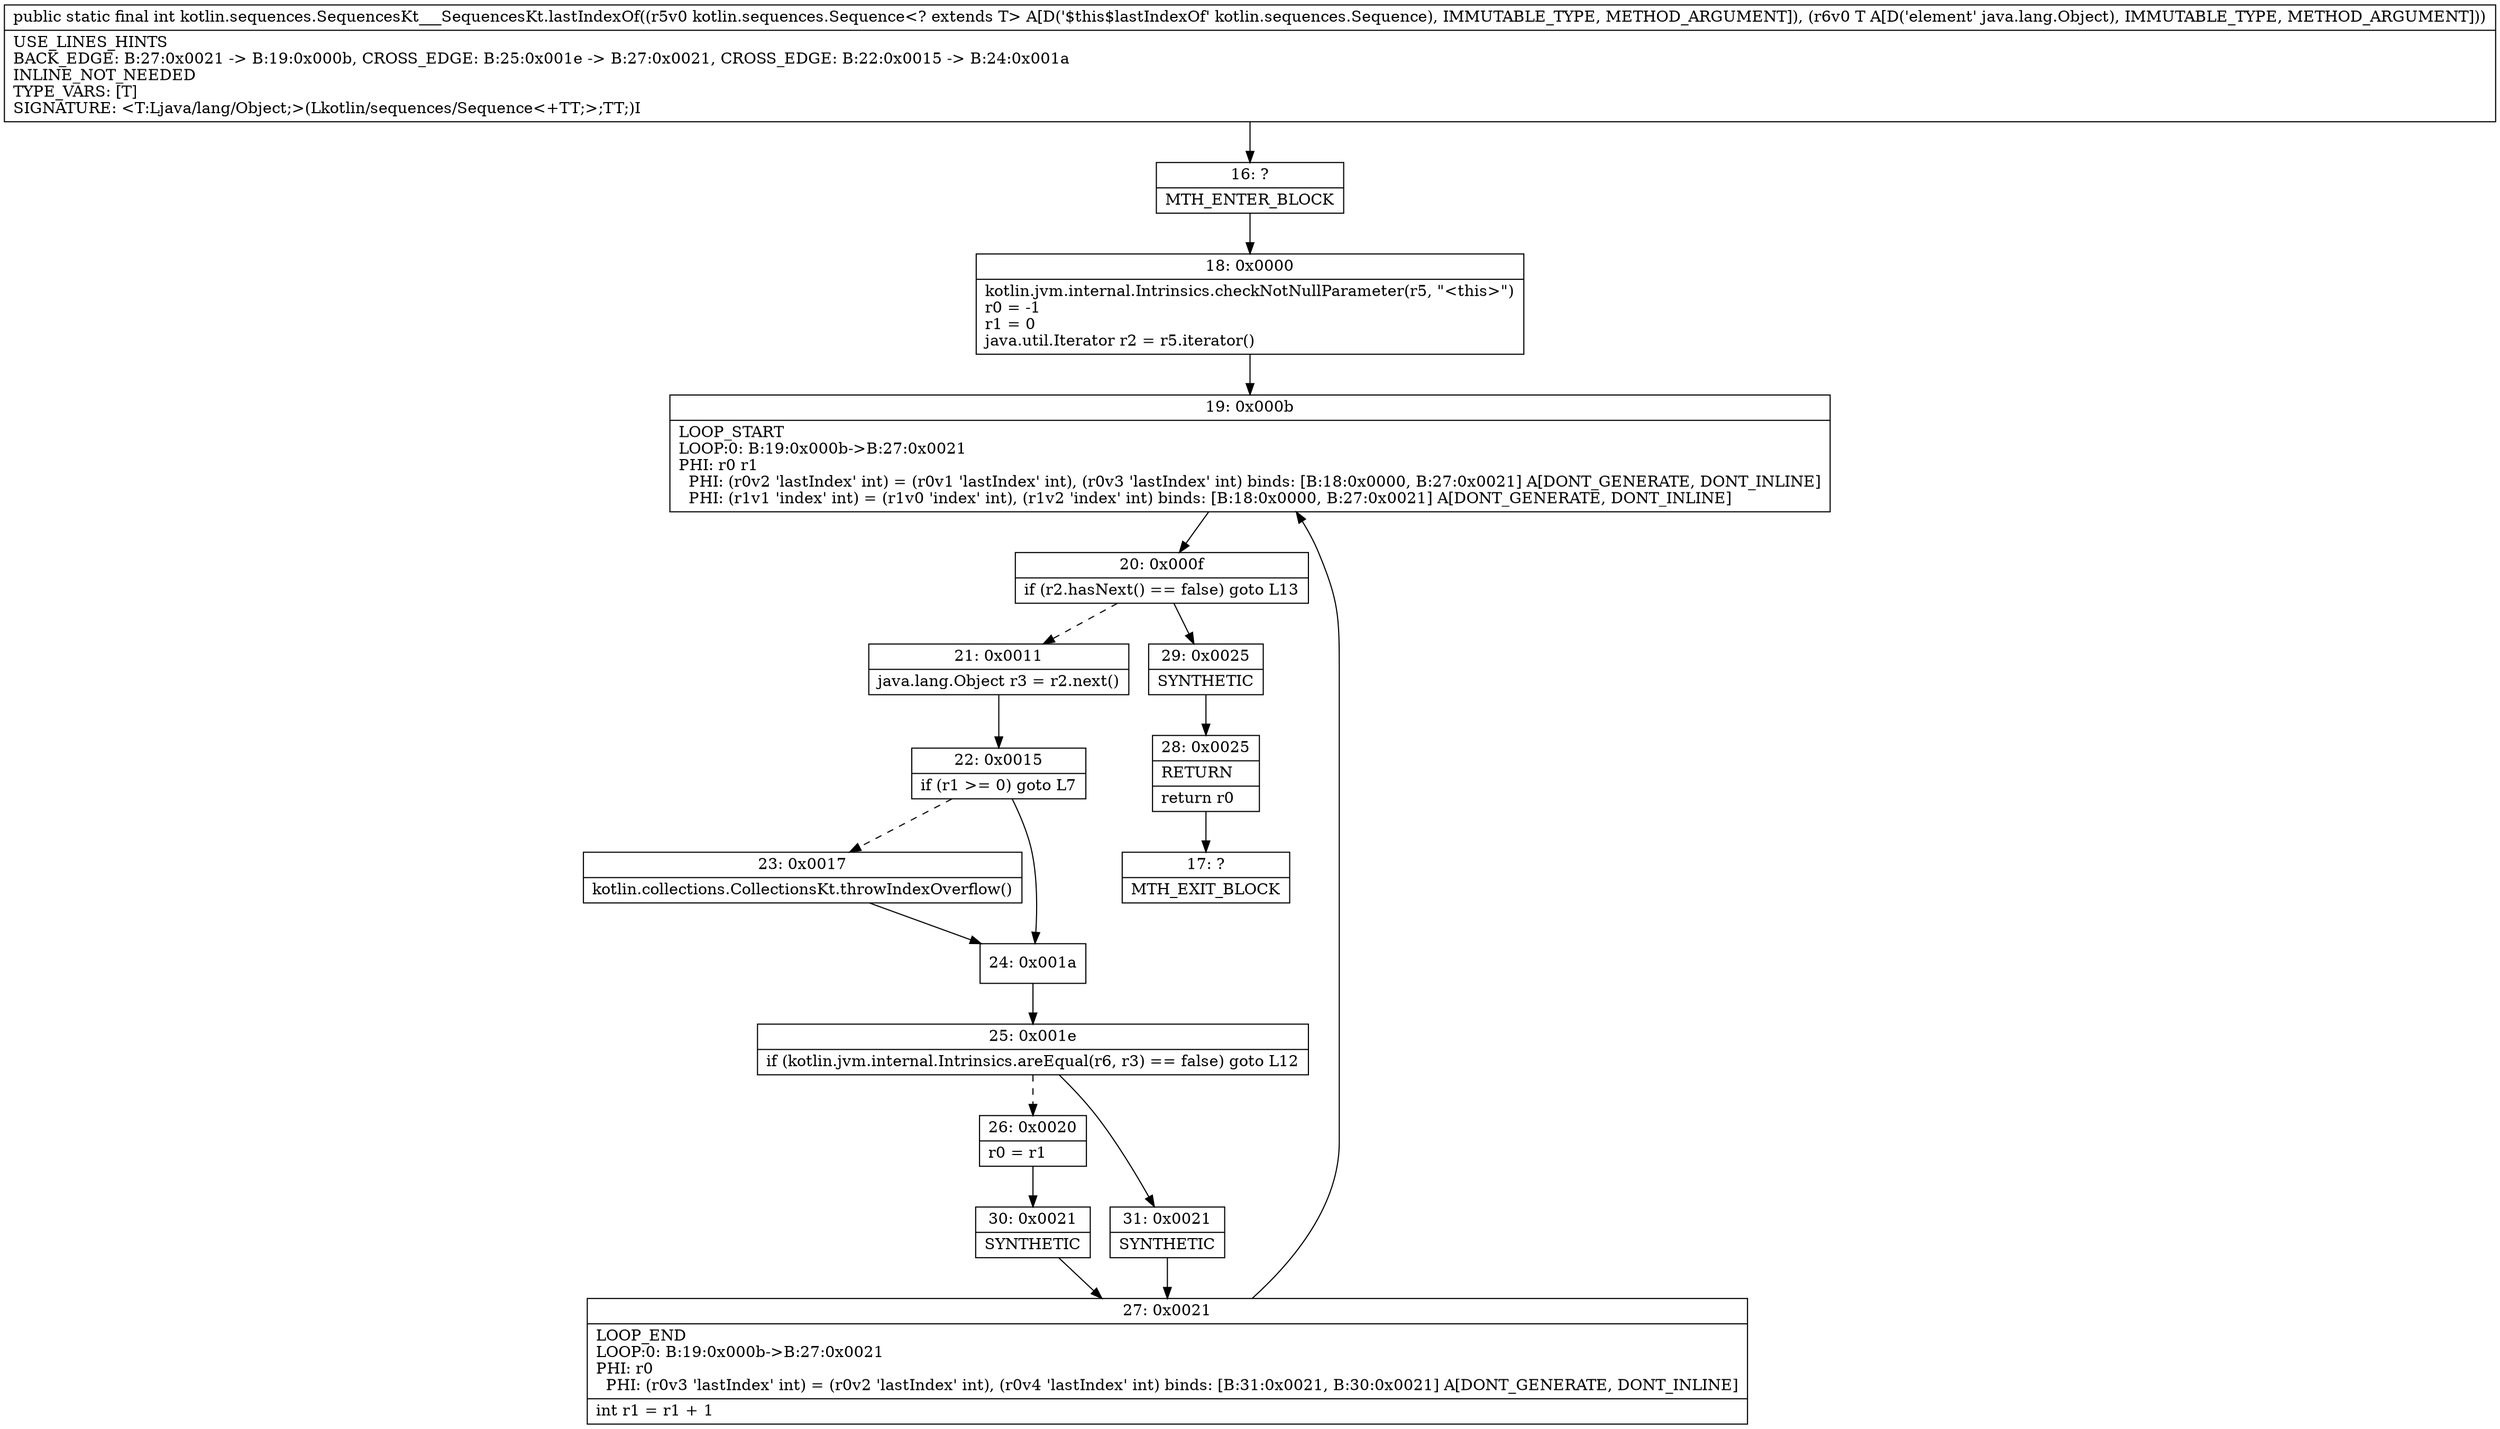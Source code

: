 digraph "CFG forkotlin.sequences.SequencesKt___SequencesKt.lastIndexOf(Lkotlin\/sequences\/Sequence;Ljava\/lang\/Object;)I" {
Node_16 [shape=record,label="{16\:\ ?|MTH_ENTER_BLOCK\l}"];
Node_18 [shape=record,label="{18\:\ 0x0000|kotlin.jvm.internal.Intrinsics.checkNotNullParameter(r5, \"\<this\>\")\lr0 = \-1\lr1 = 0\ljava.util.Iterator r2 = r5.iterator()\l}"];
Node_19 [shape=record,label="{19\:\ 0x000b|LOOP_START\lLOOP:0: B:19:0x000b\-\>B:27:0x0021\lPHI: r0 r1 \l  PHI: (r0v2 'lastIndex' int) = (r0v1 'lastIndex' int), (r0v3 'lastIndex' int) binds: [B:18:0x0000, B:27:0x0021] A[DONT_GENERATE, DONT_INLINE]\l  PHI: (r1v1 'index' int) = (r1v0 'index' int), (r1v2 'index' int) binds: [B:18:0x0000, B:27:0x0021] A[DONT_GENERATE, DONT_INLINE]\l}"];
Node_20 [shape=record,label="{20\:\ 0x000f|if (r2.hasNext() == false) goto L13\l}"];
Node_21 [shape=record,label="{21\:\ 0x0011|java.lang.Object r3 = r2.next()\l}"];
Node_22 [shape=record,label="{22\:\ 0x0015|if (r1 \>= 0) goto L7\l}"];
Node_23 [shape=record,label="{23\:\ 0x0017|kotlin.collections.CollectionsKt.throwIndexOverflow()\l}"];
Node_24 [shape=record,label="{24\:\ 0x001a}"];
Node_25 [shape=record,label="{25\:\ 0x001e|if (kotlin.jvm.internal.Intrinsics.areEqual(r6, r3) == false) goto L12\l}"];
Node_26 [shape=record,label="{26\:\ 0x0020|r0 = r1\l}"];
Node_30 [shape=record,label="{30\:\ 0x0021|SYNTHETIC\l}"];
Node_27 [shape=record,label="{27\:\ 0x0021|LOOP_END\lLOOP:0: B:19:0x000b\-\>B:27:0x0021\lPHI: r0 \l  PHI: (r0v3 'lastIndex' int) = (r0v2 'lastIndex' int), (r0v4 'lastIndex' int) binds: [B:31:0x0021, B:30:0x0021] A[DONT_GENERATE, DONT_INLINE]\l|int r1 = r1 + 1\l}"];
Node_31 [shape=record,label="{31\:\ 0x0021|SYNTHETIC\l}"];
Node_29 [shape=record,label="{29\:\ 0x0025|SYNTHETIC\l}"];
Node_28 [shape=record,label="{28\:\ 0x0025|RETURN\l|return r0\l}"];
Node_17 [shape=record,label="{17\:\ ?|MTH_EXIT_BLOCK\l}"];
MethodNode[shape=record,label="{public static final int kotlin.sequences.SequencesKt___SequencesKt.lastIndexOf((r5v0 kotlin.sequences.Sequence\<? extends T\> A[D('$this$lastIndexOf' kotlin.sequences.Sequence), IMMUTABLE_TYPE, METHOD_ARGUMENT]), (r6v0 T A[D('element' java.lang.Object), IMMUTABLE_TYPE, METHOD_ARGUMENT]))  | USE_LINES_HINTS\lBACK_EDGE: B:27:0x0021 \-\> B:19:0x000b, CROSS_EDGE: B:25:0x001e \-\> B:27:0x0021, CROSS_EDGE: B:22:0x0015 \-\> B:24:0x001a\lINLINE_NOT_NEEDED\lTYPE_VARS: [T]\lSIGNATURE: \<T:Ljava\/lang\/Object;\>(Lkotlin\/sequences\/Sequence\<+TT;\>;TT;)I\l}"];
MethodNode -> Node_16;Node_16 -> Node_18;
Node_18 -> Node_19;
Node_19 -> Node_20;
Node_20 -> Node_21[style=dashed];
Node_20 -> Node_29;
Node_21 -> Node_22;
Node_22 -> Node_23[style=dashed];
Node_22 -> Node_24;
Node_23 -> Node_24;
Node_24 -> Node_25;
Node_25 -> Node_26[style=dashed];
Node_25 -> Node_31;
Node_26 -> Node_30;
Node_30 -> Node_27;
Node_27 -> Node_19;
Node_31 -> Node_27;
Node_29 -> Node_28;
Node_28 -> Node_17;
}

